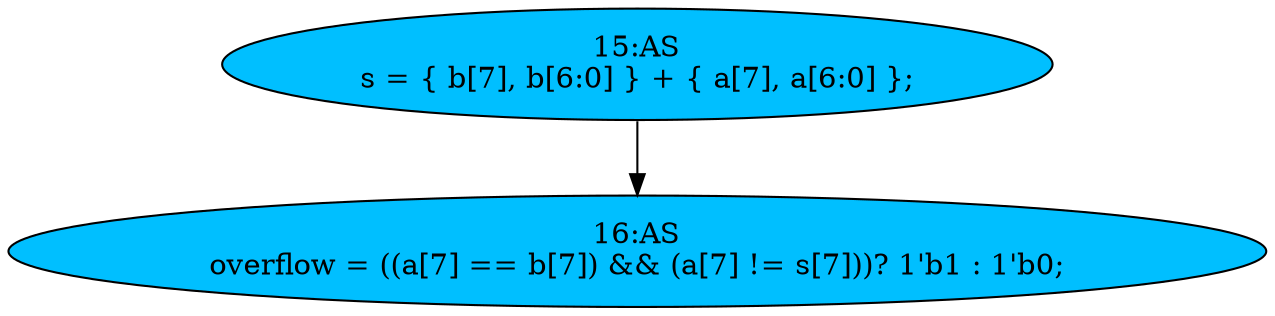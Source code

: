 strict digraph "compose( ,  )" {
	node [label="\N"];
	"16:AS"	[ast="<pyverilog.vparser.ast.Assign object at 0x7f7027ee6990>",
		def_var="['overflow']",
		fillcolor=deepskyblue,
		label="16:AS
overflow = ((a[7] == b[7]) && (a[7] != s[7]))? 1'b1 : 1'b0;",
		statements="[]",
		style=filled,
		typ=Assign,
		use_var="['a', 'b', 'a', 's']"];
	"15:AS"	[ast="<pyverilog.vparser.ast.Assign object at 0x7f7027ee37d0>",
		def_var="['s']",
		fillcolor=deepskyblue,
		label="15:AS
s = { b[7], b[6:0] } + { a[7], a[6:0] };",
		statements="[]",
		style=filled,
		typ=Assign,
		use_var="['b', 'b', 'a', 'a']"];
	"15:AS" -> "16:AS";
}
